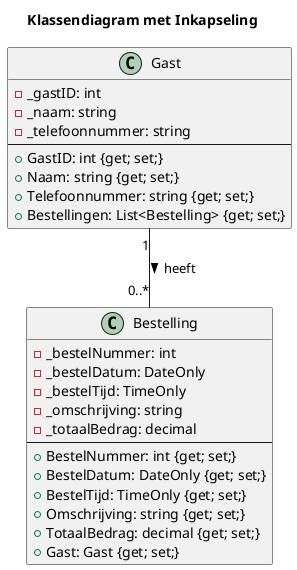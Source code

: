 @startuml


' Titel van het diagram
title Klassendiagram met Inkapseling

' Klasse voor Gast
class Gast {
  ' Private velden voor dataopslag
  - _gastID: int
  - _naam: string
  - _telefoonnummer: string
  --
  ' Public properties voor gecontroleerde toegang
  + GastID: int {get; set;}
  + Naam: string {get; set;}
  + Telefoonnummer: string {get; set;}
  + Bestellingen: List<Bestelling> {get; set;}
}

' Klasse voor Bestelling
class Bestelling {
  ' Private velden
  - _bestelNummer: int
  - _bestelDatum: DateOnly
  - _bestelTijd: TimeOnly
  - _omschrijving: string
  - _totaalBedrag: decimal
  --
  ' Public properties
  + BestelNummer: int {get; set;}
  + BestelDatum: DateOnly {get; set;}
  + BestelTijd: TimeOnly {get; set;}
  + Omschrijving: string {get; set;}
  + TotaalBedrag: decimal {get; set;}
  + Gast: Gast {get; set;}
}

' Relatie tussen Gast en Bestelling
Gast "1" -- "0..*" Bestelling : heeft >

@enduml